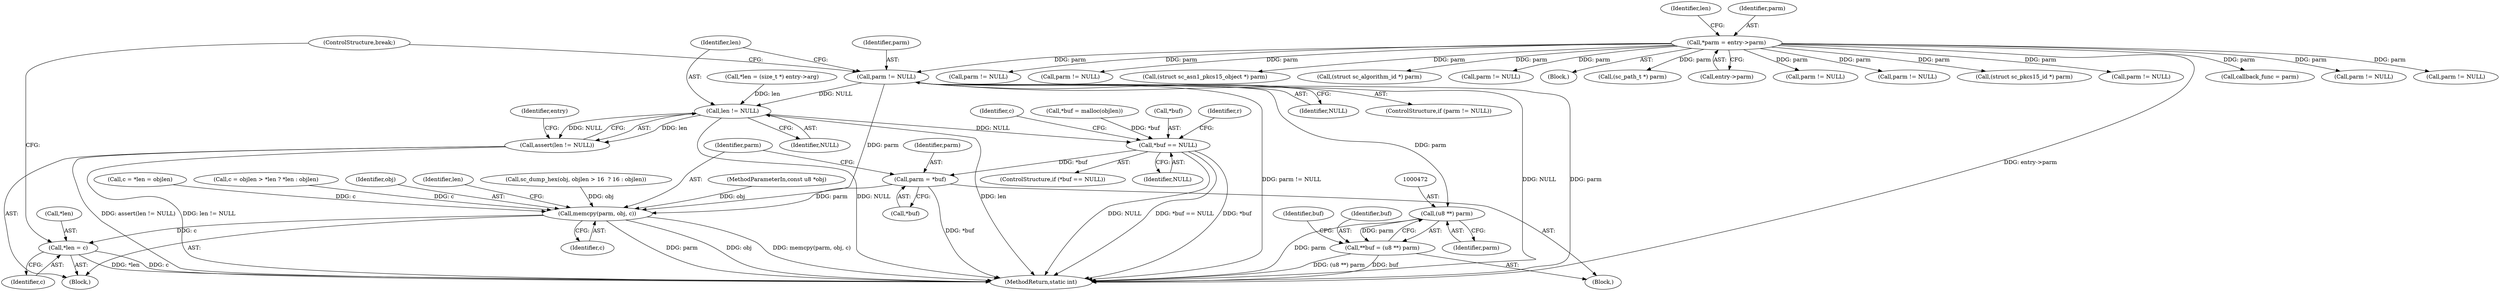 digraph "0_OpenSC_a3fc7693f3a035a8a7921cffb98432944bb42740@pointer" {
"1000452" [label="(Call,parm != NULL)"];
"1000110" [label="(Call,*parm = entry->parm)"];
"1000458" [label="(Call,len != NULL)"];
"1000457" [label="(Call,assert(len != NULL))"];
"1000480" [label="(Call,*buf == NULL)"];
"1000495" [label="(Call,parm = *buf)"];
"1000510" [label="(Call,memcpy(parm, obj, c))"];
"1000514" [label="(Call,*len = c)"];
"1000471" [label="(Call,(u8 **) parm)"];
"1000469" [label="(Call,**buf = (u8 **) parm)"];
"1000496" [label="(Identifier,parm)"];
"1000452" [label="(Call,parm != NULL)"];
"1000464" [label="(Identifier,entry)"];
"1000455" [label="(Block,)"];
"1000128" [label="(Call,callback_func = parm)"];
"1000770" [label="(MethodReturn,static int)"];
"1000476" [label="(Identifier,buf)"];
"1000517" [label="(Identifier,c)"];
"1000141" [label="(Call,sc_dump_hex(obj, objlen > 16  ? 16 : objlen))"];
"1000454" [label="(Identifier,NULL)"];
"1000218" [label="(Call,parm != NULL)"];
"1000469" [label="(Call,**buf = (u8 **) parm)"];
"1000252" [label="(Call,parm != NULL)"];
"1000118" [label="(Identifier,len)"];
"1000536" [label="(Call,parm != NULL)"];
"1000480" [label="(Call,*buf == NULL)"];
"1000458" [label="(Call,len != NULL)"];
"1000513" [label="(Identifier,c)"];
"1000514" [label="(Call,*len = c)"];
"1000521" [label="(Call,parm != NULL)"];
"1000677" [label="(Call,(struct sc_asn1_pkcs15_object *) parm)"];
"1000695" [label="(Call,(struct sc_algorithm_id *) parm)"];
"1000110" [label="(Call,*parm = entry->parm)"];
"1000453" [label="(Identifier,parm)"];
"1000162" [label="(Call,parm != NULL)"];
"1000105" [label="(MethodParameterIn,const u8 *obj)"];
"1000489" [label="(Call,c = *len = objlen)"];
"1000108" [label="(Block,)"];
"1000618" [label="(Call,(sc_path_t *) parm)"];
"1000510" [label="(Call,memcpy(parm, obj, c))"];
"1000457" [label="(Call,assert(len != NULL))"];
"1000500" [label="(Call,c = objlen > *len ? *len : objlen)"];
"1000117" [label="(Call,*len = (size_t *) entry->arg)"];
"1000515" [label="(Call,*len)"];
"1000112" [label="(Call,entry->parm)"];
"1000111" [label="(Identifier,parm)"];
"1000490" [label="(Identifier,c)"];
"1000516" [label="(Identifier,len)"];
"1000473" [label="(Identifier,parm)"];
"1000483" [label="(Identifier,NULL)"];
"1000346" [label="(Call,parm != NULL)"];
"1000518" [label="(ControlStructure,break;)"];
"1000497" [label="(Call,*buf)"];
"1000362" [label="(Call,parm != NULL)"];
"1000479" [label="(ControlStructure,if (*buf == NULL))"];
"1000511" [label="(Identifier,parm)"];
"1000467" [label="(Block,)"];
"1000495" [label="(Call,parm = *buf)"];
"1000470" [label="(Identifier,buf)"];
"1000474" [label="(Call,*buf = malloc(objlen))"];
"1000634" [label="(Call,(struct sc_pkcs15_id *) parm)"];
"1000451" [label="(ControlStructure,if (parm != NULL))"];
"1000471" [label="(Call,(u8 **) parm)"];
"1000481" [label="(Call,*buf)"];
"1000486" [label="(Identifier,r)"];
"1000185" [label="(Call,parm != NULL)"];
"1000512" [label="(Identifier,obj)"];
"1000459" [label="(Identifier,len)"];
"1000460" [label="(Identifier,NULL)"];
"1000452" -> "1000451"  [label="AST: "];
"1000452" -> "1000454"  [label="CFG: "];
"1000453" -> "1000452"  [label="AST: "];
"1000454" -> "1000452"  [label="AST: "];
"1000459" -> "1000452"  [label="CFG: "];
"1000518" -> "1000452"  [label="CFG: "];
"1000452" -> "1000770"  [label="DDG: parm != NULL"];
"1000452" -> "1000770"  [label="DDG: parm"];
"1000452" -> "1000770"  [label="DDG: NULL"];
"1000110" -> "1000452"  [label="DDG: parm"];
"1000452" -> "1000458"  [label="DDG: NULL"];
"1000452" -> "1000471"  [label="DDG: parm"];
"1000452" -> "1000510"  [label="DDG: parm"];
"1000110" -> "1000108"  [label="AST: "];
"1000110" -> "1000112"  [label="CFG: "];
"1000111" -> "1000110"  [label="AST: "];
"1000112" -> "1000110"  [label="AST: "];
"1000118" -> "1000110"  [label="CFG: "];
"1000110" -> "1000770"  [label="DDG: entry->parm"];
"1000110" -> "1000128"  [label="DDG: parm"];
"1000110" -> "1000162"  [label="DDG: parm"];
"1000110" -> "1000185"  [label="DDG: parm"];
"1000110" -> "1000218"  [label="DDG: parm"];
"1000110" -> "1000252"  [label="DDG: parm"];
"1000110" -> "1000346"  [label="DDG: parm"];
"1000110" -> "1000362"  [label="DDG: parm"];
"1000110" -> "1000521"  [label="DDG: parm"];
"1000110" -> "1000536"  [label="DDG: parm"];
"1000110" -> "1000618"  [label="DDG: parm"];
"1000110" -> "1000634"  [label="DDG: parm"];
"1000110" -> "1000677"  [label="DDG: parm"];
"1000110" -> "1000695"  [label="DDG: parm"];
"1000458" -> "1000457"  [label="AST: "];
"1000458" -> "1000460"  [label="CFG: "];
"1000459" -> "1000458"  [label="AST: "];
"1000460" -> "1000458"  [label="AST: "];
"1000457" -> "1000458"  [label="CFG: "];
"1000458" -> "1000770"  [label="DDG: NULL"];
"1000458" -> "1000770"  [label="DDG: len"];
"1000458" -> "1000457"  [label="DDG: len"];
"1000458" -> "1000457"  [label="DDG: NULL"];
"1000117" -> "1000458"  [label="DDG: len"];
"1000458" -> "1000480"  [label="DDG: NULL"];
"1000457" -> "1000455"  [label="AST: "];
"1000464" -> "1000457"  [label="CFG: "];
"1000457" -> "1000770"  [label="DDG: assert(len != NULL)"];
"1000457" -> "1000770"  [label="DDG: len != NULL"];
"1000480" -> "1000479"  [label="AST: "];
"1000480" -> "1000483"  [label="CFG: "];
"1000481" -> "1000480"  [label="AST: "];
"1000483" -> "1000480"  [label="AST: "];
"1000486" -> "1000480"  [label="CFG: "];
"1000490" -> "1000480"  [label="CFG: "];
"1000480" -> "1000770"  [label="DDG: NULL"];
"1000480" -> "1000770"  [label="DDG: *buf == NULL"];
"1000480" -> "1000770"  [label="DDG: *buf"];
"1000474" -> "1000480"  [label="DDG: *buf"];
"1000480" -> "1000495"  [label="DDG: *buf"];
"1000495" -> "1000467"  [label="AST: "];
"1000495" -> "1000497"  [label="CFG: "];
"1000496" -> "1000495"  [label="AST: "];
"1000497" -> "1000495"  [label="AST: "];
"1000511" -> "1000495"  [label="CFG: "];
"1000495" -> "1000770"  [label="DDG: *buf"];
"1000495" -> "1000510"  [label="DDG: parm"];
"1000510" -> "1000455"  [label="AST: "];
"1000510" -> "1000513"  [label="CFG: "];
"1000511" -> "1000510"  [label="AST: "];
"1000512" -> "1000510"  [label="AST: "];
"1000513" -> "1000510"  [label="AST: "];
"1000516" -> "1000510"  [label="CFG: "];
"1000510" -> "1000770"  [label="DDG: parm"];
"1000510" -> "1000770"  [label="DDG: obj"];
"1000510" -> "1000770"  [label="DDG: memcpy(parm, obj, c)"];
"1000141" -> "1000510"  [label="DDG: obj"];
"1000105" -> "1000510"  [label="DDG: obj"];
"1000500" -> "1000510"  [label="DDG: c"];
"1000489" -> "1000510"  [label="DDG: c"];
"1000510" -> "1000514"  [label="DDG: c"];
"1000514" -> "1000455"  [label="AST: "];
"1000514" -> "1000517"  [label="CFG: "];
"1000515" -> "1000514"  [label="AST: "];
"1000517" -> "1000514"  [label="AST: "];
"1000518" -> "1000514"  [label="CFG: "];
"1000514" -> "1000770"  [label="DDG: *len"];
"1000514" -> "1000770"  [label="DDG: c"];
"1000471" -> "1000469"  [label="AST: "];
"1000471" -> "1000473"  [label="CFG: "];
"1000472" -> "1000471"  [label="AST: "];
"1000473" -> "1000471"  [label="AST: "];
"1000469" -> "1000471"  [label="CFG: "];
"1000471" -> "1000770"  [label="DDG: parm"];
"1000471" -> "1000469"  [label="DDG: parm"];
"1000469" -> "1000467"  [label="AST: "];
"1000470" -> "1000469"  [label="AST: "];
"1000476" -> "1000469"  [label="CFG: "];
"1000469" -> "1000770"  [label="DDG: (u8 **) parm"];
"1000469" -> "1000770"  [label="DDG: buf"];
}
